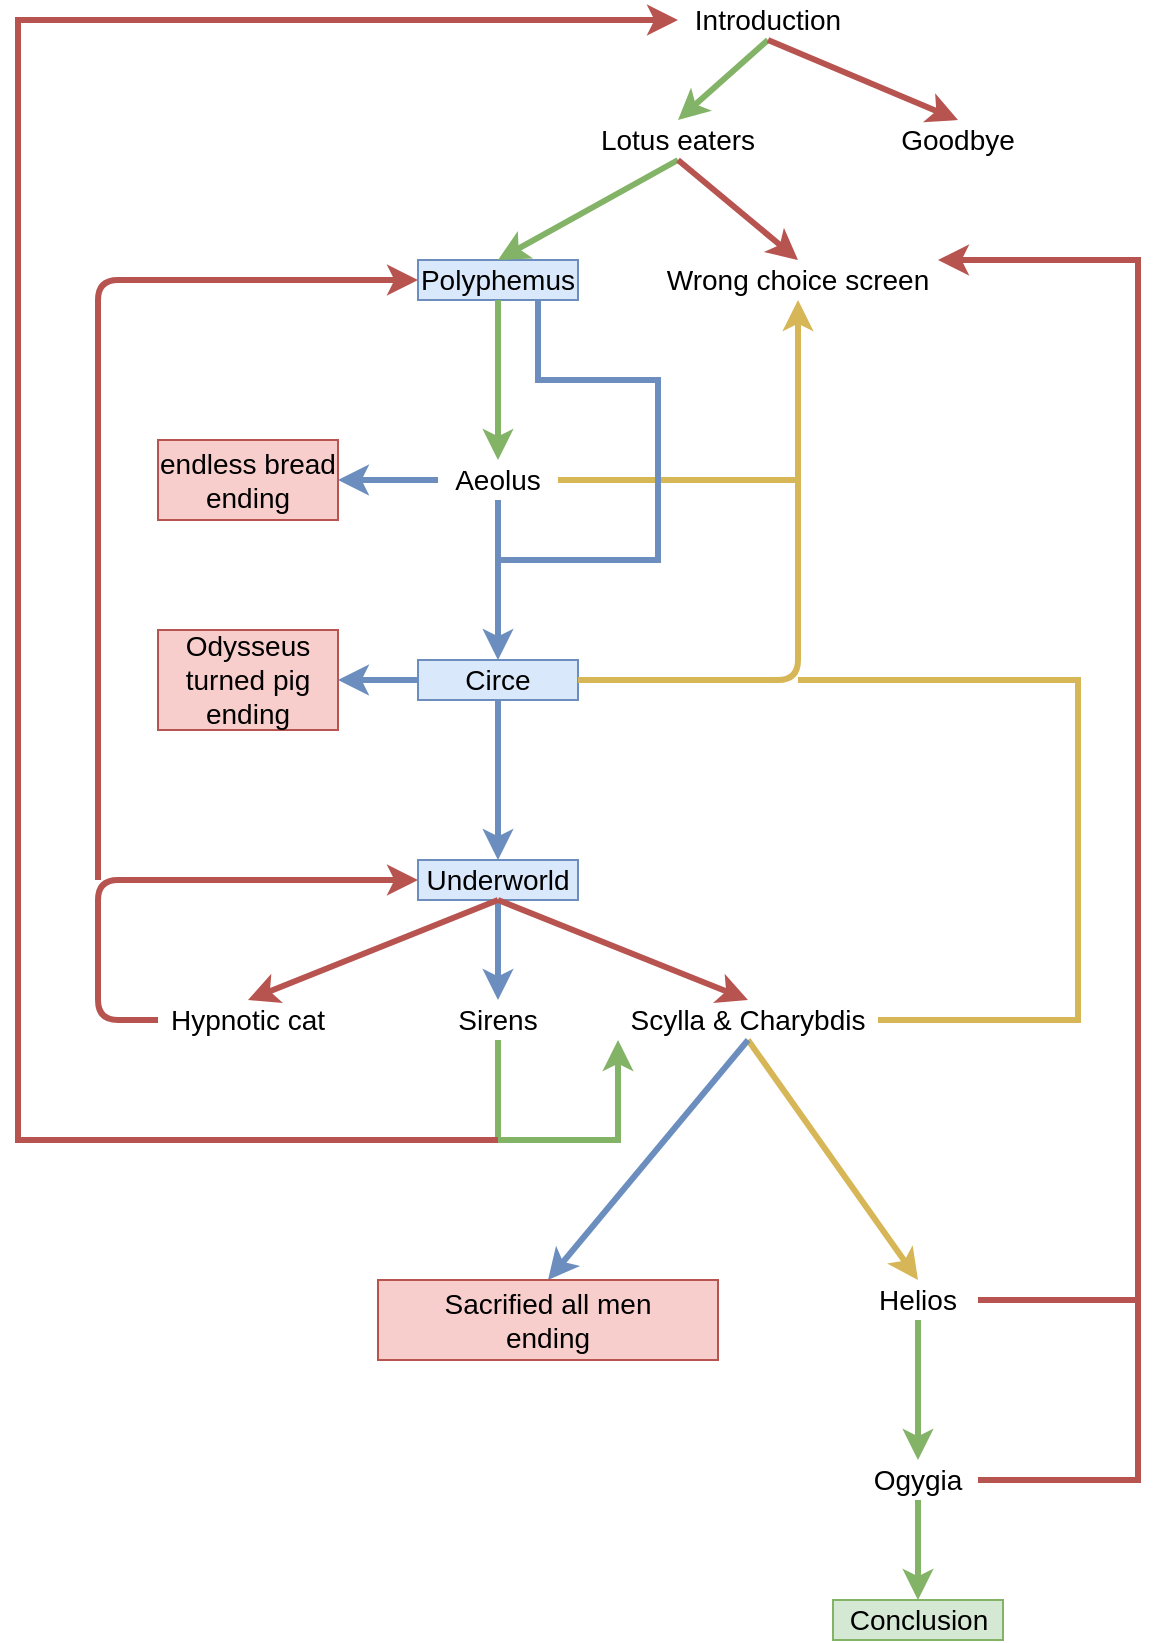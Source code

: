 <mxfile version="20.0.4" type="device"><diagram id="y8tJh01RcwFSLagJbyep" name="Page-1"><mxGraphModel dx="1355" dy="1640" grid="1" gridSize="10" guides="1" tooltips="1" connect="1" arrows="1" fold="1" page="1" pageScale="1" pageWidth="827" pageHeight="1169" math="0" shadow="0"><root><mxCell id="0"/><mxCell id="1" parent="0"/><mxCell id="c4j96KNMWG_E3N7HahyY-1" value="&lt;font style=&quot;font-size: 14px&quot;&gt;Introduction&lt;/font&gt;" style="text;html=1;strokeColor=none;fillColor=none;align=center;verticalAlign=middle;whiteSpace=wrap;rounded=0;" parent="1" vertex="1"><mxGeometry x="330" y="50" width="90" height="20" as="geometry"/></mxCell><mxCell id="c4j96KNMWG_E3N7HahyY-2" value="&lt;font style=&quot;font-size: 14px&quot;&gt;Lotus eaters&lt;/font&gt;" style="text;html=1;strokeColor=none;fillColor=none;align=center;verticalAlign=middle;whiteSpace=wrap;rounded=0;" parent="1" vertex="1"><mxGeometry x="290" y="110" width="80" height="20" as="geometry"/></mxCell><mxCell id="c4j96KNMWG_E3N7HahyY-4" value="" style="endArrow=classic;html=1;exitX=0.5;exitY=1;exitDx=0;exitDy=0;entryX=0.5;entryY=0;entryDx=0;entryDy=0;fillColor=#d5e8d4;strokeColor=#82b366;strokeWidth=3;" parent="1" source="c4j96KNMWG_E3N7HahyY-1" target="c4j96KNMWG_E3N7HahyY-2" edge="1"><mxGeometry width="50" height="50" relative="1" as="geometry"><mxPoint x="380" y="260" as="sourcePoint"/><mxPoint x="430" y="210" as="targetPoint"/></mxGeometry></mxCell><mxCell id="c4j96KNMWG_E3N7HahyY-5" value="&lt;font style=&quot;font-size: 14px&quot;&gt;Goodbye&lt;/font&gt;" style="text;html=1;strokeColor=none;fillColor=none;align=center;verticalAlign=middle;whiteSpace=wrap;rounded=0;" parent="1" vertex="1"><mxGeometry x="440" y="110" width="60" height="20" as="geometry"/></mxCell><mxCell id="c4j96KNMWG_E3N7HahyY-6" value="" style="endArrow=classic;html=1;exitX=0.5;exitY=1;exitDx=0;exitDy=0;entryX=0.5;entryY=0;entryDx=0;entryDy=0;strokeWidth=3;fillColor=#f8cecc;strokeColor=#b85450;" parent="1" source="c4j96KNMWG_E3N7HahyY-1" target="c4j96KNMWG_E3N7HahyY-5" edge="1"><mxGeometry width="50" height="50" relative="1" as="geometry"><mxPoint x="574" y="70" as="sourcePoint"/><mxPoint x="590" y="210" as="targetPoint"/></mxGeometry></mxCell><mxCell id="c4j96KNMWG_E3N7HahyY-7" value="&lt;font style=&quot;font-size: 14px&quot;&gt;Polyphemus&lt;/font&gt;" style="text;html=1;strokeColor=#6c8ebf;fillColor=#dae8fc;align=center;verticalAlign=middle;whiteSpace=wrap;rounded=0;" parent="1" vertex="1"><mxGeometry x="200" y="180" width="80" height="20" as="geometry"/></mxCell><mxCell id="c4j96KNMWG_E3N7HahyY-8" value="&lt;font style=&quot;font-size: 14px&quot;&gt;Wrong choice screen&lt;/font&gt;" style="text;html=1;strokeColor=none;fillColor=none;align=center;verticalAlign=middle;whiteSpace=wrap;rounded=0;" parent="1" vertex="1"><mxGeometry x="320" y="180" width="140" height="20" as="geometry"/></mxCell><mxCell id="c4j96KNMWG_E3N7HahyY-9" value="" style="endArrow=classic;html=1;exitX=0.5;exitY=1;exitDx=0;exitDy=0;entryX=0.5;entryY=0;entryDx=0;entryDy=0;fillColor=#d5e8d4;strokeColor=#82b366;strokeWidth=3;" parent="1" source="c4j96KNMWG_E3N7HahyY-2" target="c4j96KNMWG_E3N7HahyY-7" edge="1"><mxGeometry width="50" height="50" relative="1" as="geometry"><mxPoint x="230" y="120" as="sourcePoint"/><mxPoint x="160" y="160" as="targetPoint"/></mxGeometry></mxCell><mxCell id="c4j96KNMWG_E3N7HahyY-10" value="" style="endArrow=classic;html=1;exitX=0.5;exitY=1;exitDx=0;exitDy=0;entryX=0.5;entryY=0;entryDx=0;entryDy=0;fillColor=#f8cecc;strokeColor=#b85450;strokeWidth=3;" parent="1" source="c4j96KNMWG_E3N7HahyY-2" target="c4j96KNMWG_E3N7HahyY-8" edge="1"><mxGeometry width="50" height="50" relative="1" as="geometry"><mxPoint x="340" y="140" as="sourcePoint"/><mxPoint x="250" y="190" as="targetPoint"/></mxGeometry></mxCell><mxCell id="c4j96KNMWG_E3N7HahyY-11" value="&lt;font style=&quot;font-size: 14px&quot;&gt;Aeolus&lt;/font&gt;" style="text;html=1;strokeColor=none;fillColor=none;align=center;verticalAlign=middle;whiteSpace=wrap;rounded=0;" parent="1" vertex="1"><mxGeometry x="210" y="280" width="60" height="20" as="geometry"/></mxCell><mxCell id="c4j96KNMWG_E3N7HahyY-13" value="" style="endArrow=classic;html=1;exitX=0.5;exitY=1;exitDx=0;exitDy=0;fillColor=#d5e8d4;strokeColor=#82b366;strokeWidth=3;" parent="1" source="c4j96KNMWG_E3N7HahyY-7" edge="1"><mxGeometry width="50" height="50" relative="1" as="geometry"><mxPoint x="230" y="210" as="sourcePoint"/><mxPoint x="240" y="280" as="targetPoint"/></mxGeometry></mxCell><mxCell id="c4j96KNMWG_E3N7HahyY-15" value="&lt;font style=&quot;font-size: 14px&quot;&gt;Circe&lt;/font&gt;" style="text;html=1;strokeColor=#6c8ebf;fillColor=#dae8fc;align=center;verticalAlign=middle;whiteSpace=wrap;rounded=0;" parent="1" vertex="1"><mxGeometry x="200" y="380" width="80" height="20" as="geometry"/></mxCell><mxCell id="c4j96KNMWG_E3N7HahyY-16" value="" style="endArrow=classic;html=1;exitX=0.5;exitY=1;exitDx=0;exitDy=0;fillColor=#dae8fc;strokeColor=#6c8ebf;strokeWidth=3;" parent="1" edge="1"><mxGeometry width="50" height="50" relative="1" as="geometry"><mxPoint x="240" y="300" as="sourcePoint"/><mxPoint x="240" y="380" as="targetPoint"/></mxGeometry></mxCell><mxCell id="c4j96KNMWG_E3N7HahyY-17" value="" style="endArrow=classic;html=1;strokeWidth=3;exitX=1;exitY=0.5;exitDx=0;exitDy=0;fillColor=#fff2cc;strokeColor=#d6b656;entryX=0.5;entryY=1;entryDx=0;entryDy=0;" parent="1" target="c4j96KNMWG_E3N7HahyY-8" edge="1"><mxGeometry width="50" height="50" relative="1" as="geometry"><mxPoint x="280" y="390" as="sourcePoint"/><mxPoint x="355" y="300" as="targetPoint"/><Array as="points"><mxPoint x="390" y="390"/></Array></mxGeometry></mxCell><mxCell id="c4j96KNMWG_E3N7HahyY-18" value="&lt;span style=&quot;font-size: 14px&quot;&gt;Underworld&lt;/span&gt;" style="text;html=1;strokeColor=#6c8ebf;fillColor=#dae8fc;align=center;verticalAlign=middle;whiteSpace=wrap;rounded=0;" parent="1" vertex="1"><mxGeometry x="200" y="480" width="80" height="20" as="geometry"/></mxCell><mxCell id="c4j96KNMWG_E3N7HahyY-19" value="" style="endArrow=classic;html=1;exitX=0.5;exitY=1;exitDx=0;exitDy=0;fillColor=#dae8fc;strokeColor=#6c8ebf;strokeWidth=3;" parent="1" edge="1"><mxGeometry width="50" height="50" relative="1" as="geometry"><mxPoint x="240" y="400" as="sourcePoint"/><mxPoint x="240" y="480" as="targetPoint"/></mxGeometry></mxCell><mxCell id="c4j96KNMWG_E3N7HahyY-20" value="&lt;font style=&quot;font-size: 14px&quot;&gt;Sirens&lt;/font&gt;" style="text;html=1;strokeColor=none;fillColor=none;align=center;verticalAlign=middle;whiteSpace=wrap;rounded=0;" parent="1" vertex="1"><mxGeometry x="200" y="550" width="80" height="20" as="geometry"/></mxCell><mxCell id="c4j96KNMWG_E3N7HahyY-21" value="" style="endArrow=classic;html=1;entryX=0.5;entryY=0;entryDx=0;entryDy=0;fillColor=#dae8fc;strokeColor=#6c8ebf;strokeWidth=3;exitX=0.5;exitY=1;exitDx=0;exitDy=0;" parent="1" source="c4j96KNMWG_E3N7HahyY-18" target="c4j96KNMWG_E3N7HahyY-20" edge="1"><mxGeometry width="50" height="50" relative="1" as="geometry"><mxPoint x="280" y="490" as="sourcePoint"/><mxPoint x="500" y="560" as="targetPoint"/><Array as="points"/></mxGeometry></mxCell><mxCell id="c4j96KNMWG_E3N7HahyY-22" value="&lt;font style=&quot;font-size: 14px&quot;&gt;Hypnotic cat&lt;/font&gt;" style="text;html=1;strokeColor=none;fillColor=none;align=center;verticalAlign=middle;whiteSpace=wrap;rounded=0;" parent="1" vertex="1"><mxGeometry x="70" y="550" width="90" height="20" as="geometry"/></mxCell><mxCell id="c4j96KNMWG_E3N7HahyY-23" value="" style="endArrow=classic;html=1;exitX=0.5;exitY=1;exitDx=0;exitDy=0;entryX=0.5;entryY=0;entryDx=0;entryDy=0;fillColor=#f8cecc;strokeColor=#b85450;strokeWidth=3;" parent="1" target="c4j96KNMWG_E3N7HahyY-22" edge="1"><mxGeometry width="50" height="50" relative="1" as="geometry"><mxPoint x="240" y="500" as="sourcePoint"/><mxPoint x="160" y="560" as="targetPoint"/></mxGeometry></mxCell><mxCell id="c4j96KNMWG_E3N7HahyY-24" value="" style="endArrow=classic;html=1;fillColor=#f8cecc;strokeColor=#b85450;strokeWidth=3;entryX=0;entryY=0.5;entryDx=0;entryDy=0;exitX=0;exitY=0.5;exitDx=0;exitDy=0;" parent="1" source="c4j96KNMWG_E3N7HahyY-22" target="c4j96KNMWG_E3N7HahyY-18" edge="1"><mxGeometry width="50" height="50" relative="1" as="geometry"><mxPoint x="80" y="560" as="sourcePoint"/><mxPoint x="140" y="480" as="targetPoint"/><Array as="points"><mxPoint x="40" y="560"/><mxPoint x="40" y="490"/></Array></mxGeometry></mxCell><mxCell id="c4j96KNMWG_E3N7HahyY-25" value="" style="endArrow=classic;html=1;strokeWidth=3;entryX=0;entryY=0.5;entryDx=0;entryDy=0;fillColor=#f8cecc;strokeColor=#b85450;" parent="1" target="c4j96KNMWG_E3N7HahyY-7" edge="1"><mxGeometry width="50" height="50" relative="1" as="geometry"><mxPoint x="40" y="490" as="sourcePoint"/><mxPoint x="400" y="350" as="targetPoint"/><Array as="points"><mxPoint x="40" y="190"/><mxPoint x="170" y="190"/></Array></mxGeometry></mxCell><mxCell id="NHc3kD9wXEL6QlnQE7na-3" value="&lt;font style=&quot;font-size: 14px&quot;&gt;Scylla &amp;amp; Charybdis&lt;/font&gt;" style="text;html=1;strokeColor=none;fillColor=none;align=center;verticalAlign=middle;whiteSpace=wrap;rounded=0;" vertex="1" parent="1"><mxGeometry x="300" y="550" width="130" height="20" as="geometry"/></mxCell><mxCell id="NHc3kD9wXEL6QlnQE7na-6" value="" style="endArrow=classic;html=1;entryX=0.5;entryY=0;entryDx=0;entryDy=0;fillColor=#f8cecc;strokeColor=#b85450;strokeWidth=3;exitX=0.5;exitY=1;exitDx=0;exitDy=0;" edge="1" parent="1" source="c4j96KNMWG_E3N7HahyY-18" target="NHc3kD9wXEL6QlnQE7na-3"><mxGeometry width="50" height="50" relative="1" as="geometry"><mxPoint x="250" y="510" as="sourcePoint"/><mxPoint x="250" y="560" as="targetPoint"/><Array as="points"/></mxGeometry></mxCell><mxCell id="NHc3kD9wXEL6QlnQE7na-7" value="" style="endArrow=classic;html=1;rounded=0;exitX=0.5;exitY=1;exitDx=0;exitDy=0;fillColor=#d5e8d4;strokeColor=#82b366;strokeWidth=3;entryX=0;entryY=1;entryDx=0;entryDy=0;" edge="1" parent="1" source="c4j96KNMWG_E3N7HahyY-20" target="NHc3kD9wXEL6QlnQE7na-3"><mxGeometry width="50" height="50" relative="1" as="geometry"><mxPoint x="250" y="790" as="sourcePoint"/><mxPoint x="310" y="580" as="targetPoint"/><Array as="points"><mxPoint x="240" y="620"/><mxPoint x="300" y="620"/></Array></mxGeometry></mxCell><mxCell id="NHc3kD9wXEL6QlnQE7na-8" value="" style="endArrow=classic;html=1;rounded=0;strokeWidth=3;entryX=0;entryY=0.5;entryDx=0;entryDy=0;fillColor=#f8cecc;strokeColor=#b85450;" edge="1" parent="1" target="c4j96KNMWG_E3N7HahyY-1"><mxGeometry width="50" height="50" relative="1" as="geometry"><mxPoint x="240" y="620" as="sourcePoint"/><mxPoint x="290" y="60" as="targetPoint"/><Array as="points"><mxPoint y="620"/><mxPoint y="60"/></Array></mxGeometry></mxCell><mxCell id="NHc3kD9wXEL6QlnQE7na-9" value="&lt;font style=&quot;font-size: 14px&quot;&gt;Helios&lt;/font&gt;" style="text;html=1;strokeColor=none;fillColor=none;align=center;verticalAlign=middle;whiteSpace=wrap;rounded=0;" vertex="1" parent="1"><mxGeometry x="420" y="690" width="60" height="20" as="geometry"/></mxCell><mxCell id="NHc3kD9wXEL6QlnQE7na-10" value="" style="endArrow=classic;html=1;rounded=0;strokeWidth=3;exitX=0.5;exitY=1;exitDx=0;exitDy=0;entryX=0.5;entryY=0;entryDx=0;entryDy=0;fillColor=#fff2cc;strokeColor=#d6b656;" edge="1" parent="1" source="NHc3kD9wXEL6QlnQE7na-3" target="NHc3kD9wXEL6QlnQE7na-9"><mxGeometry width="50" height="50" relative="1" as="geometry"><mxPoint x="360" y="960" as="sourcePoint"/><mxPoint x="410" y="910" as="targetPoint"/></mxGeometry></mxCell><mxCell id="NHc3kD9wXEL6QlnQE7na-12" value="" style="endArrow=classic;html=1;rounded=0;strokeWidth=3;fillColor=#dae8fc;strokeColor=#6c8ebf;exitX=0.5;exitY=1;exitDx=0;exitDy=0;entryX=0.5;entryY=0;entryDx=0;entryDy=0;" edge="1" parent="1" source="NHc3kD9wXEL6QlnQE7na-3" target="NHc3kD9wXEL6QlnQE7na-18"><mxGeometry width="50" height="50" relative="1" as="geometry"><mxPoint x="540" y="560" as="sourcePoint"/><mxPoint x="290" y="650" as="targetPoint"/><Array as="points"/></mxGeometry></mxCell><mxCell id="NHc3kD9wXEL6QlnQE7na-13" value="&lt;font style=&quot;font-size: 14px&quot;&gt;Ogygia&lt;/font&gt;" style="text;html=1;strokeColor=none;fillColor=none;align=center;verticalAlign=middle;whiteSpace=wrap;rounded=0;" vertex="1" parent="1"><mxGeometry x="420" y="780" width="60" height="20" as="geometry"/></mxCell><mxCell id="NHc3kD9wXEL6QlnQE7na-14" value="" style="endArrow=classic;html=1;rounded=0;strokeWidth=3;exitX=0.5;exitY=1;exitDx=0;exitDy=0;entryX=0.5;entryY=0;entryDx=0;entryDy=0;fillColor=#d5e8d4;strokeColor=#82b366;" edge="1" parent="1" source="NHc3kD9wXEL6QlnQE7na-9" target="NHc3kD9wXEL6QlnQE7na-13"><mxGeometry width="50" height="50" relative="1" as="geometry"><mxPoint x="400" y="700" as="sourcePoint"/><mxPoint x="450" y="650" as="targetPoint"/></mxGeometry></mxCell><mxCell id="NHc3kD9wXEL6QlnQE7na-15" value="" style="endArrow=classic;html=1;rounded=0;strokeWidth=3;exitX=1;exitY=0.5;exitDx=0;exitDy=0;entryX=1;entryY=0;entryDx=0;entryDy=0;fillColor=#f8cecc;strokeColor=#b85450;" edge="1" parent="1" source="NHc3kD9wXEL6QlnQE7na-13" target="c4j96KNMWG_E3N7HahyY-8"><mxGeometry width="50" height="50" relative="1" as="geometry"><mxPoint x="400" y="700" as="sourcePoint"/><mxPoint x="450" y="650" as="targetPoint"/><Array as="points"><mxPoint x="560" y="790"/><mxPoint x="560" y="180"/></Array></mxGeometry></mxCell><mxCell id="NHc3kD9wXEL6QlnQE7na-16" value="&lt;font style=&quot;font-size: 14px&quot;&gt;Conclusion&lt;/font&gt;" style="text;html=1;strokeColor=#82b366;fillColor=#d5e8d4;align=center;verticalAlign=middle;whiteSpace=wrap;rounded=0;" vertex="1" parent="1"><mxGeometry x="407.5" y="850" width="85" height="20" as="geometry"/></mxCell><mxCell id="NHc3kD9wXEL6QlnQE7na-17" value="" style="endArrow=classic;html=1;rounded=0;strokeWidth=3;exitX=0.5;exitY=1;exitDx=0;exitDy=0;fillColor=#d5e8d4;strokeColor=#82b366;entryX=0.5;entryY=0;entryDx=0;entryDy=0;" edge="1" parent="1" target="NHc3kD9wXEL6QlnQE7na-16" source="NHc3kD9wXEL6QlnQE7na-13"><mxGeometry width="50" height="50" relative="1" as="geometry"><mxPoint x="365" y="770" as="sourcePoint"/><mxPoint x="450" y="850" as="targetPoint"/></mxGeometry></mxCell><mxCell id="NHc3kD9wXEL6QlnQE7na-18" value="&lt;font style=&quot;font-size: 14px&quot;&gt;Sacrified all men &lt;br&gt;ending&lt;/font&gt;" style="text;html=1;strokeColor=#b85450;fillColor=#f8cecc;align=center;verticalAlign=middle;whiteSpace=wrap;rounded=0;" vertex="1" parent="1"><mxGeometry x="180" y="690" width="170" height="40" as="geometry"/></mxCell><mxCell id="NHc3kD9wXEL6QlnQE7na-19" value="&lt;font style=&quot;font-size: 14px&quot;&gt;endless bread&lt;br&gt;ending&lt;/font&gt;" style="text;html=1;strokeColor=#b85450;fillColor=#f8cecc;align=center;verticalAlign=middle;whiteSpace=wrap;rounded=0;" vertex="1" parent="1"><mxGeometry x="70" y="270" width="90" height="40" as="geometry"/></mxCell><mxCell id="NHc3kD9wXEL6QlnQE7na-22" value="" style="endArrow=classic;html=1;rounded=0;strokeWidth=3;entryX=1;entryY=0.5;entryDx=0;entryDy=0;exitX=0;exitY=0.5;exitDx=0;exitDy=0;fillColor=#dae8fc;strokeColor=#6c8ebf;" edge="1" parent="1" source="c4j96KNMWG_E3N7HahyY-11" target="NHc3kD9wXEL6QlnQE7na-19"><mxGeometry width="50" height="50" relative="1" as="geometry"><mxPoint x="210" y="680" as="sourcePoint"/><mxPoint x="260" y="630" as="targetPoint"/></mxGeometry></mxCell><mxCell id="NHc3kD9wXEL6QlnQE7na-23" value="" style="endArrow=none;html=1;rounded=0;strokeWidth=3;exitX=1;exitY=0.5;exitDx=0;exitDy=0;fillColor=#f8cecc;strokeColor=#b85450;" edge="1" parent="1" source="NHc3kD9wXEL6QlnQE7na-9"><mxGeometry width="50" height="50" relative="1" as="geometry"><mxPoint x="590" y="680" as="sourcePoint"/><mxPoint x="560" y="700" as="targetPoint"/></mxGeometry></mxCell><mxCell id="NHc3kD9wXEL6QlnQE7na-24" value="" style="endArrow=none;html=1;rounded=0;strokeWidth=3;entryX=1;entryY=0.5;entryDx=0;entryDy=0;fillColor=#fff2cc;strokeColor=#d6b656;" edge="1" parent="1" target="NHc3kD9wXEL6QlnQE7na-3"><mxGeometry width="50" height="50" relative="1" as="geometry"><mxPoint x="390" y="390" as="sourcePoint"/><mxPoint x="390" y="630" as="targetPoint"/><Array as="points"><mxPoint x="530" y="390"/><mxPoint x="530" y="560"/></Array></mxGeometry></mxCell><mxCell id="NHc3kD9wXEL6QlnQE7na-25" value="" style="endArrow=none;html=1;rounded=0;strokeWidth=3;exitX=1;exitY=0.5;exitDx=0;exitDy=0;fillColor=#fff2cc;strokeColor=#d6b656;" edge="1" parent="1" source="c4j96KNMWG_E3N7HahyY-11"><mxGeometry width="50" height="50" relative="1" as="geometry"><mxPoint x="340" y="680" as="sourcePoint"/><mxPoint x="390" y="290" as="targetPoint"/></mxGeometry></mxCell><mxCell id="NHc3kD9wXEL6QlnQE7na-26" value="&lt;font style=&quot;font-size: 14px&quot;&gt;Odysseus&lt;br&gt;turned pig&lt;br&gt;ending&lt;/font&gt;" style="text;html=1;strokeColor=#b85450;fillColor=#f8cecc;align=center;verticalAlign=middle;whiteSpace=wrap;rounded=0;" vertex="1" parent="1"><mxGeometry x="70" y="365" width="90" height="50" as="geometry"/></mxCell><mxCell id="NHc3kD9wXEL6QlnQE7na-27" value="" style="endArrow=classic;html=1;rounded=0;strokeWidth=3;entryX=1;entryY=0.5;entryDx=0;entryDy=0;exitX=0;exitY=0.5;exitDx=0;exitDy=0;fillColor=#dae8fc;strokeColor=#6c8ebf;" edge="1" parent="1" source="c4j96KNMWG_E3N7HahyY-15" target="NHc3kD9wXEL6QlnQE7na-26"><mxGeometry width="50" height="50" relative="1" as="geometry"><mxPoint x="220" y="300" as="sourcePoint"/><mxPoint x="170" y="300" as="targetPoint"/></mxGeometry></mxCell><mxCell id="NHc3kD9wXEL6QlnQE7na-70" value="" style="endArrow=none;html=1;rounded=0;strokeWidth=3;exitX=0.75;exitY=1;exitDx=0;exitDy=0;fillColor=#dae8fc;strokeColor=#6c8ebf;" edge="1" parent="1" source="c4j96KNMWG_E3N7HahyY-7"><mxGeometry width="50" height="50" relative="1" as="geometry"><mxPoint x="170" y="670" as="sourcePoint"/><mxPoint x="240" y="330" as="targetPoint"/><Array as="points"><mxPoint x="260" y="240"/><mxPoint x="320" y="240"/><mxPoint x="320" y="330"/><mxPoint x="260" y="330"/></Array></mxGeometry></mxCell></root></mxGraphModel></diagram></mxfile>